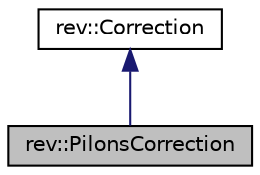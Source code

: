 digraph "rev::PilonsCorrection"
{
 // LATEX_PDF_SIZE
  edge [fontname="Helvetica",fontsize="10",labelfontname="Helvetica",labelfontsize="10"];
  node [fontname="Helvetica",fontsize="10",shape=record];
  Node1 [label="rev::PilonsCorrection",height=0.2,width=0.4,color="black", fillcolor="grey75", style="filled", fontcolor="black",tooltip="Implements the PiLons Correction Algorithm used by team 5225A in VRC In The Zone."];
  Node2 -> Node1 [dir="back",color="midnightblue",fontsize="10",style="solid",fontname="Helvetica"];
  Node2 [label="rev::Correction",height=0.2,width=0.4,color="black", fillcolor="white", style="filled",URL="$classrev_1_1Correction.html",tooltip="Interface for correction algorithms."];
}
